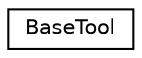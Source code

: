 digraph "类继承关系图"
{
  edge [fontname="Helvetica",fontsize="10",labelfontname="Helvetica",labelfontsize="10"];
  node [fontname="Helvetica",fontsize="10",shape=record];
  rankdir="LR";
  Node0 [label="BaseTool",height=0.2,width=0.4,color="black", fillcolor="white", style="filled",URL="$class_base_tool.html"];
}
